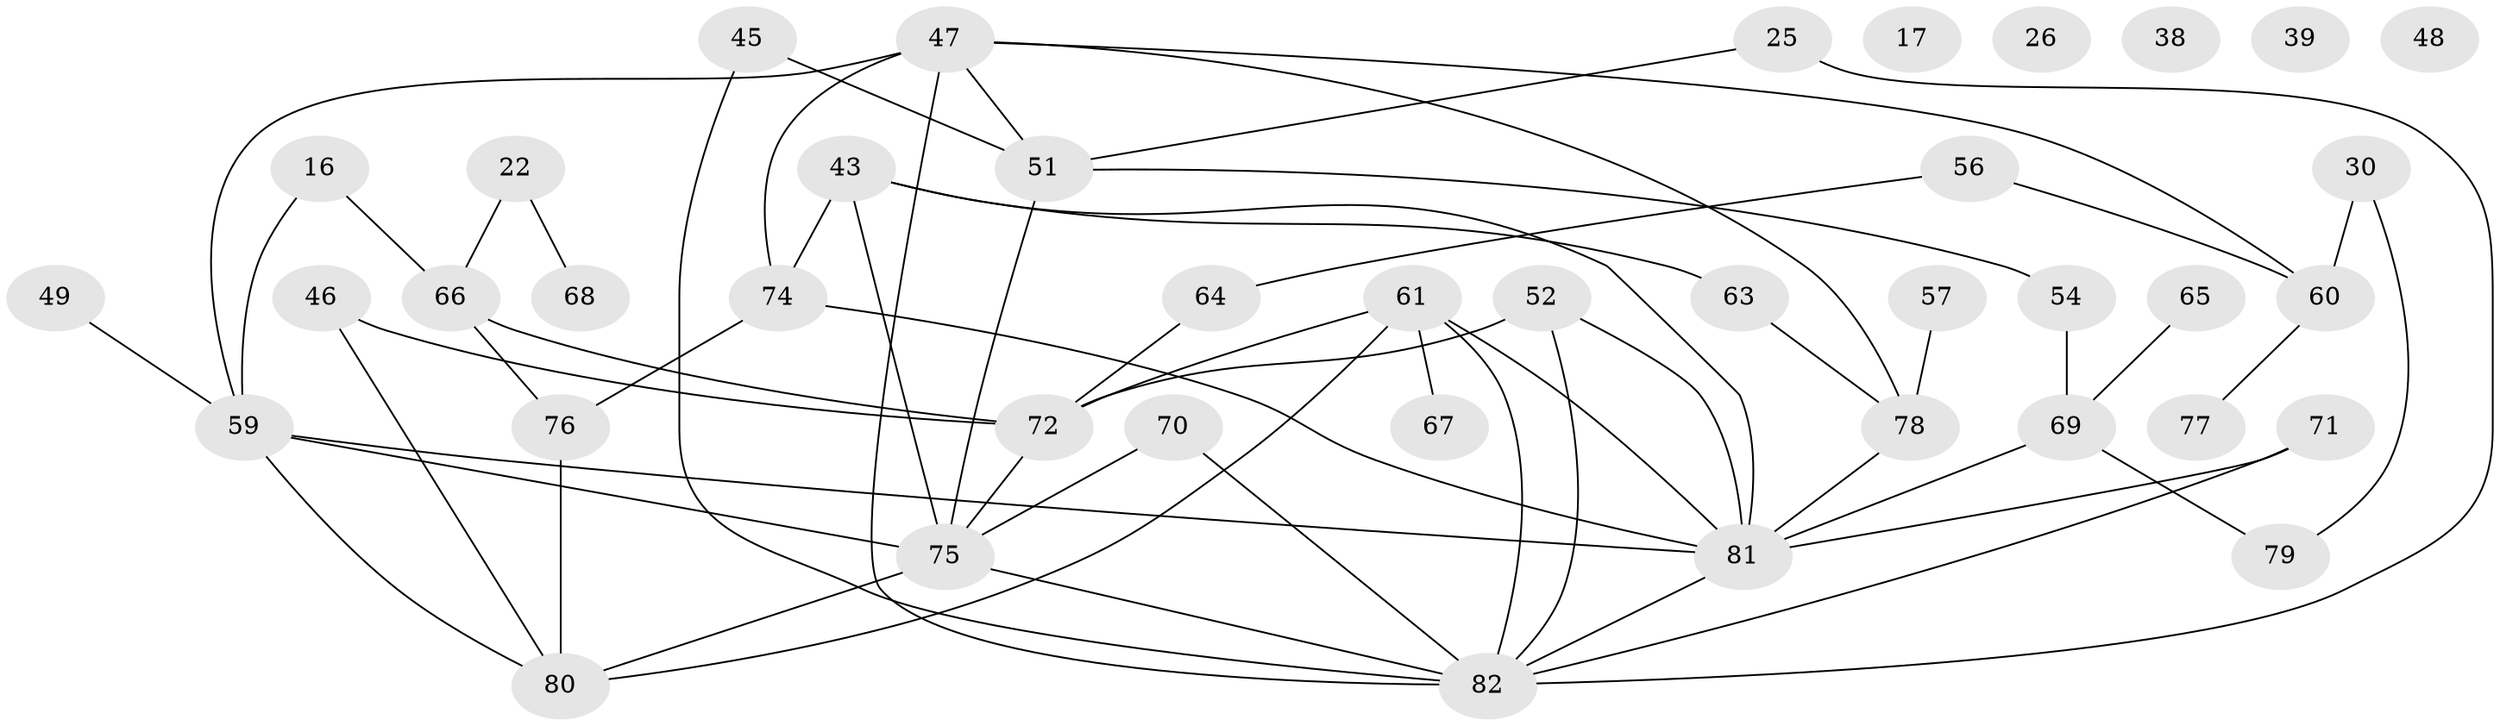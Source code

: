 // original degree distribution, {1: 0.17073170731707318, 8: 0.012195121951219513, 3: 0.24390243902439024, 2: 0.1951219512195122, 4: 0.17073170731707318, 0: 0.06097560975609756, 5: 0.0975609756097561, 6: 0.04878048780487805}
// Generated by graph-tools (version 1.1) at 2025/39/03/09/25 04:39:06]
// undirected, 41 vertices, 60 edges
graph export_dot {
graph [start="1"]
  node [color=gray90,style=filled];
  16 [super="+8"];
  17;
  22;
  25;
  26;
  30;
  38;
  39;
  43 [super="+24"];
  45;
  46;
  47 [super="+15+41+42"];
  48;
  49;
  51 [super="+12+27"];
  52 [super="+28"];
  54;
  56 [super="+14"];
  57;
  59 [super="+36"];
  60 [super="+21+23"];
  61 [super="+37"];
  63;
  64;
  65;
  66 [super="+34"];
  67;
  68;
  69 [super="+10"];
  70;
  71 [super="+1"];
  72 [super="+32"];
  74 [super="+53"];
  75 [super="+55"];
  76;
  77;
  78 [super="+62"];
  79;
  80;
  81 [super="+29+2"];
  82 [super="+33+58+73"];
  16 -- 66;
  16 -- 59;
  22 -- 66;
  22 -- 68;
  25 -- 51;
  25 -- 82;
  30 -- 79;
  30 -- 60;
  43 -- 74;
  43 -- 63;
  43 -- 81 [weight=2];
  43 -- 75;
  45 -- 51;
  45 -- 82;
  46 -- 72;
  46 -- 80;
  47 -- 59 [weight=3];
  47 -- 74 [weight=3];
  47 -- 82 [weight=4];
  47 -- 60;
  47 -- 78 [weight=2];
  47 -- 51;
  49 -- 59;
  51 -- 54;
  51 -- 75;
  52 -- 72;
  52 -- 81;
  52 -- 82;
  54 -- 69;
  56 -- 64;
  56 -- 60;
  57 -- 78;
  59 -- 80;
  59 -- 75;
  59 -- 81 [weight=3];
  60 -- 77;
  61 -- 72 [weight=2];
  61 -- 80;
  61 -- 82 [weight=2];
  61 -- 67;
  61 -- 81 [weight=2];
  63 -- 78;
  64 -- 72;
  65 -- 69;
  66 -- 72 [weight=2];
  66 -- 76;
  69 -- 79;
  69 -- 81;
  70 -- 82;
  70 -- 75;
  71 -- 81;
  71 -- 82;
  72 -- 75;
  74 -- 76;
  74 -- 81;
  75 -- 82;
  75 -- 80;
  76 -- 80;
  78 -- 81;
  81 -- 82 [weight=2];
}

